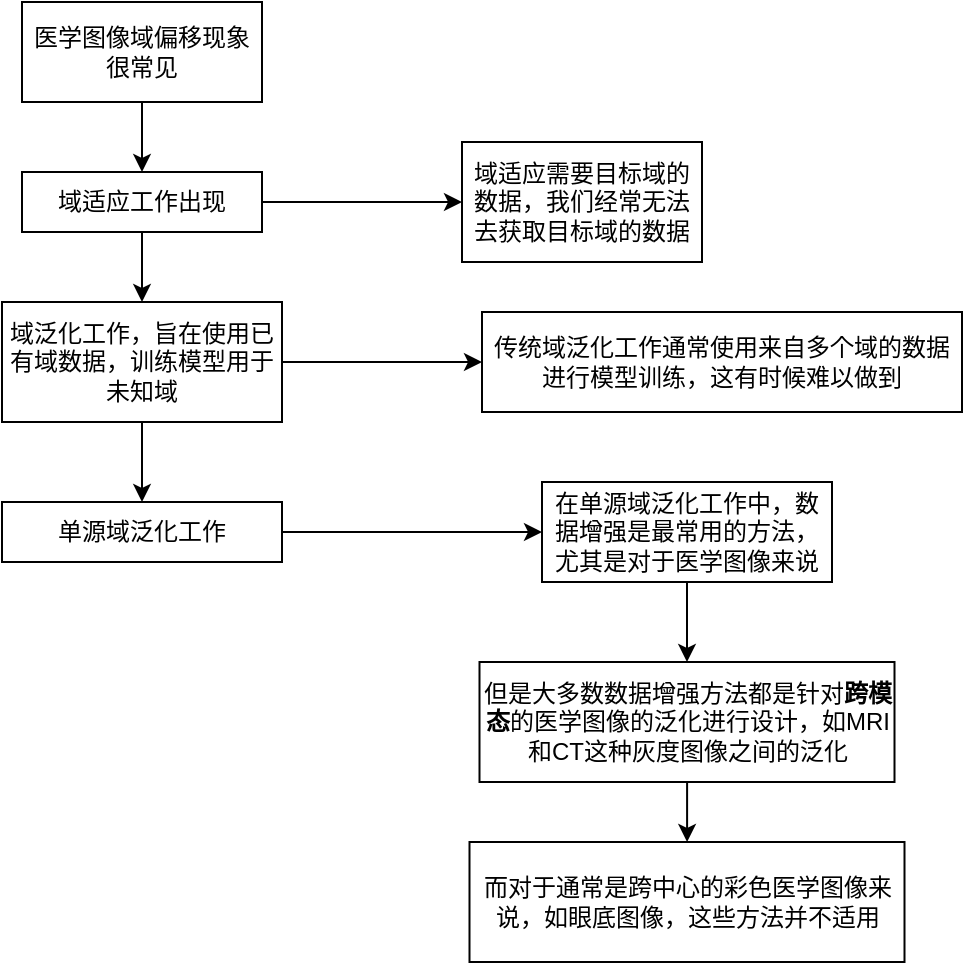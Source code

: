 <mxfile version="24.0.7" type="github">
  <diagram name="第 1 页" id="c-j58rz6KxYzb0M7mw4W">
    <mxGraphModel dx="989" dy="514" grid="1" gridSize="10" guides="1" tooltips="1" connect="1" arrows="1" fold="1" page="1" pageScale="1" pageWidth="827" pageHeight="1169" math="0" shadow="0">
      <root>
        <mxCell id="0" />
        <mxCell id="1" parent="0" />
        <mxCell id="vQjxIirA9bA-XjDeCSao-2" style="edgeStyle=orthogonalEdgeStyle;rounded=0;orthogonalLoop=1;jettySize=auto;html=1;entryX=0.5;entryY=0;entryDx=0;entryDy=0;" parent="1" source="Ax9DC1ABo2JLW3Br6AjF-1" target="vQjxIirA9bA-XjDeCSao-1" edge="1">
          <mxGeometry relative="1" as="geometry" />
        </mxCell>
        <mxCell id="Ax9DC1ABo2JLW3Br6AjF-1" value="医学图像域偏移现象很常见" style="rounded=0;whiteSpace=wrap;html=1;" parent="1" vertex="1">
          <mxGeometry x="230" y="170" width="120" height="50" as="geometry" />
        </mxCell>
        <mxCell id="vQjxIirA9bA-XjDeCSao-4" style="edgeStyle=orthogonalEdgeStyle;rounded=0;orthogonalLoop=1;jettySize=auto;html=1;entryX=0.5;entryY=0;entryDx=0;entryDy=0;" parent="1" source="vQjxIirA9bA-XjDeCSao-1" target="vQjxIirA9bA-XjDeCSao-3" edge="1">
          <mxGeometry relative="1" as="geometry" />
        </mxCell>
        <mxCell id="vQjxIirA9bA-XjDeCSao-7" style="edgeStyle=orthogonalEdgeStyle;rounded=0;orthogonalLoop=1;jettySize=auto;html=1;exitX=1;exitY=0.5;exitDx=0;exitDy=0;" parent="1" source="vQjxIirA9bA-XjDeCSao-1" target="vQjxIirA9bA-XjDeCSao-5" edge="1">
          <mxGeometry relative="1" as="geometry" />
        </mxCell>
        <mxCell id="vQjxIirA9bA-XjDeCSao-1" value="域适应工作出现" style="rounded=0;whiteSpace=wrap;html=1;" parent="1" vertex="1">
          <mxGeometry x="230" y="255" width="120" height="30" as="geometry" />
        </mxCell>
        <mxCell id="vQjxIirA9bA-XjDeCSao-9" style="edgeStyle=orthogonalEdgeStyle;rounded=0;orthogonalLoop=1;jettySize=auto;html=1;entryX=0;entryY=0.5;entryDx=0;entryDy=0;" parent="1" source="vQjxIirA9bA-XjDeCSao-3" target="vQjxIirA9bA-XjDeCSao-8" edge="1">
          <mxGeometry relative="1" as="geometry" />
        </mxCell>
        <mxCell id="vQjxIirA9bA-XjDeCSao-11" style="edgeStyle=orthogonalEdgeStyle;rounded=0;orthogonalLoop=1;jettySize=auto;html=1;entryX=0.5;entryY=0;entryDx=0;entryDy=0;" parent="1" source="vQjxIirA9bA-XjDeCSao-3" target="vQjxIirA9bA-XjDeCSao-10" edge="1">
          <mxGeometry relative="1" as="geometry" />
        </mxCell>
        <mxCell id="vQjxIirA9bA-XjDeCSao-3" value="域泛化工作，旨在使用已有域数据，训练模型用于未知域" style="rounded=0;whiteSpace=wrap;html=1;" parent="1" vertex="1">
          <mxGeometry x="220" y="320" width="140" height="60" as="geometry" />
        </mxCell>
        <mxCell id="vQjxIirA9bA-XjDeCSao-5" value="域适应需要目标域的数据，我们经常无法去获取目标域的数据" style="rounded=0;whiteSpace=wrap;html=1;" parent="1" vertex="1">
          <mxGeometry x="450" y="240" width="120" height="60" as="geometry" />
        </mxCell>
        <mxCell id="vQjxIirA9bA-XjDeCSao-8" value="传统域泛化工作通常使用来自多个域的数据进行模型训练，这有时候难以做到" style="rounded=0;whiteSpace=wrap;html=1;" parent="1" vertex="1">
          <mxGeometry x="460" y="325" width="240" height="50" as="geometry" />
        </mxCell>
        <mxCell id="vQjxIirA9bA-XjDeCSao-14" style="edgeStyle=orthogonalEdgeStyle;rounded=0;orthogonalLoop=1;jettySize=auto;html=1;entryX=0;entryY=0.5;entryDx=0;entryDy=0;" parent="1" source="vQjxIirA9bA-XjDeCSao-10" target="vQjxIirA9bA-XjDeCSao-12" edge="1">
          <mxGeometry relative="1" as="geometry" />
        </mxCell>
        <mxCell id="vQjxIirA9bA-XjDeCSao-10" value="单源域泛化工作" style="rounded=0;whiteSpace=wrap;html=1;" parent="1" vertex="1">
          <mxGeometry x="220" y="420" width="140" height="30" as="geometry" />
        </mxCell>
        <mxCell id="6a-3rRkNYd-cF_ZGWK3o-2" style="edgeStyle=orthogonalEdgeStyle;rounded=0;orthogonalLoop=1;jettySize=auto;html=1;entryX=0.5;entryY=0;entryDx=0;entryDy=0;" edge="1" parent="1" source="vQjxIirA9bA-XjDeCSao-12" target="vQjxIirA9bA-XjDeCSao-15">
          <mxGeometry relative="1" as="geometry" />
        </mxCell>
        <mxCell id="vQjxIirA9bA-XjDeCSao-12" value="在单源域泛化工作中，数据增强是最常用的方法，尤其是对于医学图像来说" style="rounded=0;whiteSpace=wrap;html=1;" parent="1" vertex="1">
          <mxGeometry x="490" y="410" width="145" height="50" as="geometry" />
        </mxCell>
        <mxCell id="6a-3rRkNYd-cF_ZGWK3o-4" value="" style="edgeStyle=orthogonalEdgeStyle;rounded=0;orthogonalLoop=1;jettySize=auto;html=1;" edge="1" parent="1" source="vQjxIirA9bA-XjDeCSao-15" target="6a-3rRkNYd-cF_ZGWK3o-3">
          <mxGeometry relative="1" as="geometry" />
        </mxCell>
        <mxCell id="vQjxIirA9bA-XjDeCSao-15" value="但是大多数数据增强方法都是针对&lt;b&gt;跨模态&lt;/b&gt;的医学图像的泛化进行设计，如MRI和CT这种灰度图像之间的泛化" style="rounded=0;whiteSpace=wrap;html=1;" parent="1" vertex="1">
          <mxGeometry x="458.75" y="500" width="207.5" height="60" as="geometry" />
        </mxCell>
        <mxCell id="6a-3rRkNYd-cF_ZGWK3o-3" value="而对于通常是跨中心的彩色医学图像来说，如眼底图像，这些方法并不适用" style="whiteSpace=wrap;html=1;rounded=0;" vertex="1" parent="1">
          <mxGeometry x="453.75" y="590" width="217.5" height="60" as="geometry" />
        </mxCell>
      </root>
    </mxGraphModel>
  </diagram>
</mxfile>
